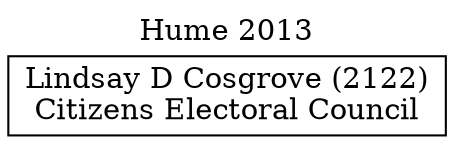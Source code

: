 // House preference flow
digraph "Lindsay D Cosgrove (2122)_Hume_2013" {
	graph [label="Hume 2013" labelloc=t mclimit=10]
	node [shape=box]
	"Lindsay D Cosgrove (2122)" [label="Lindsay D Cosgrove (2122)
Citizens Electoral Council"]
}
